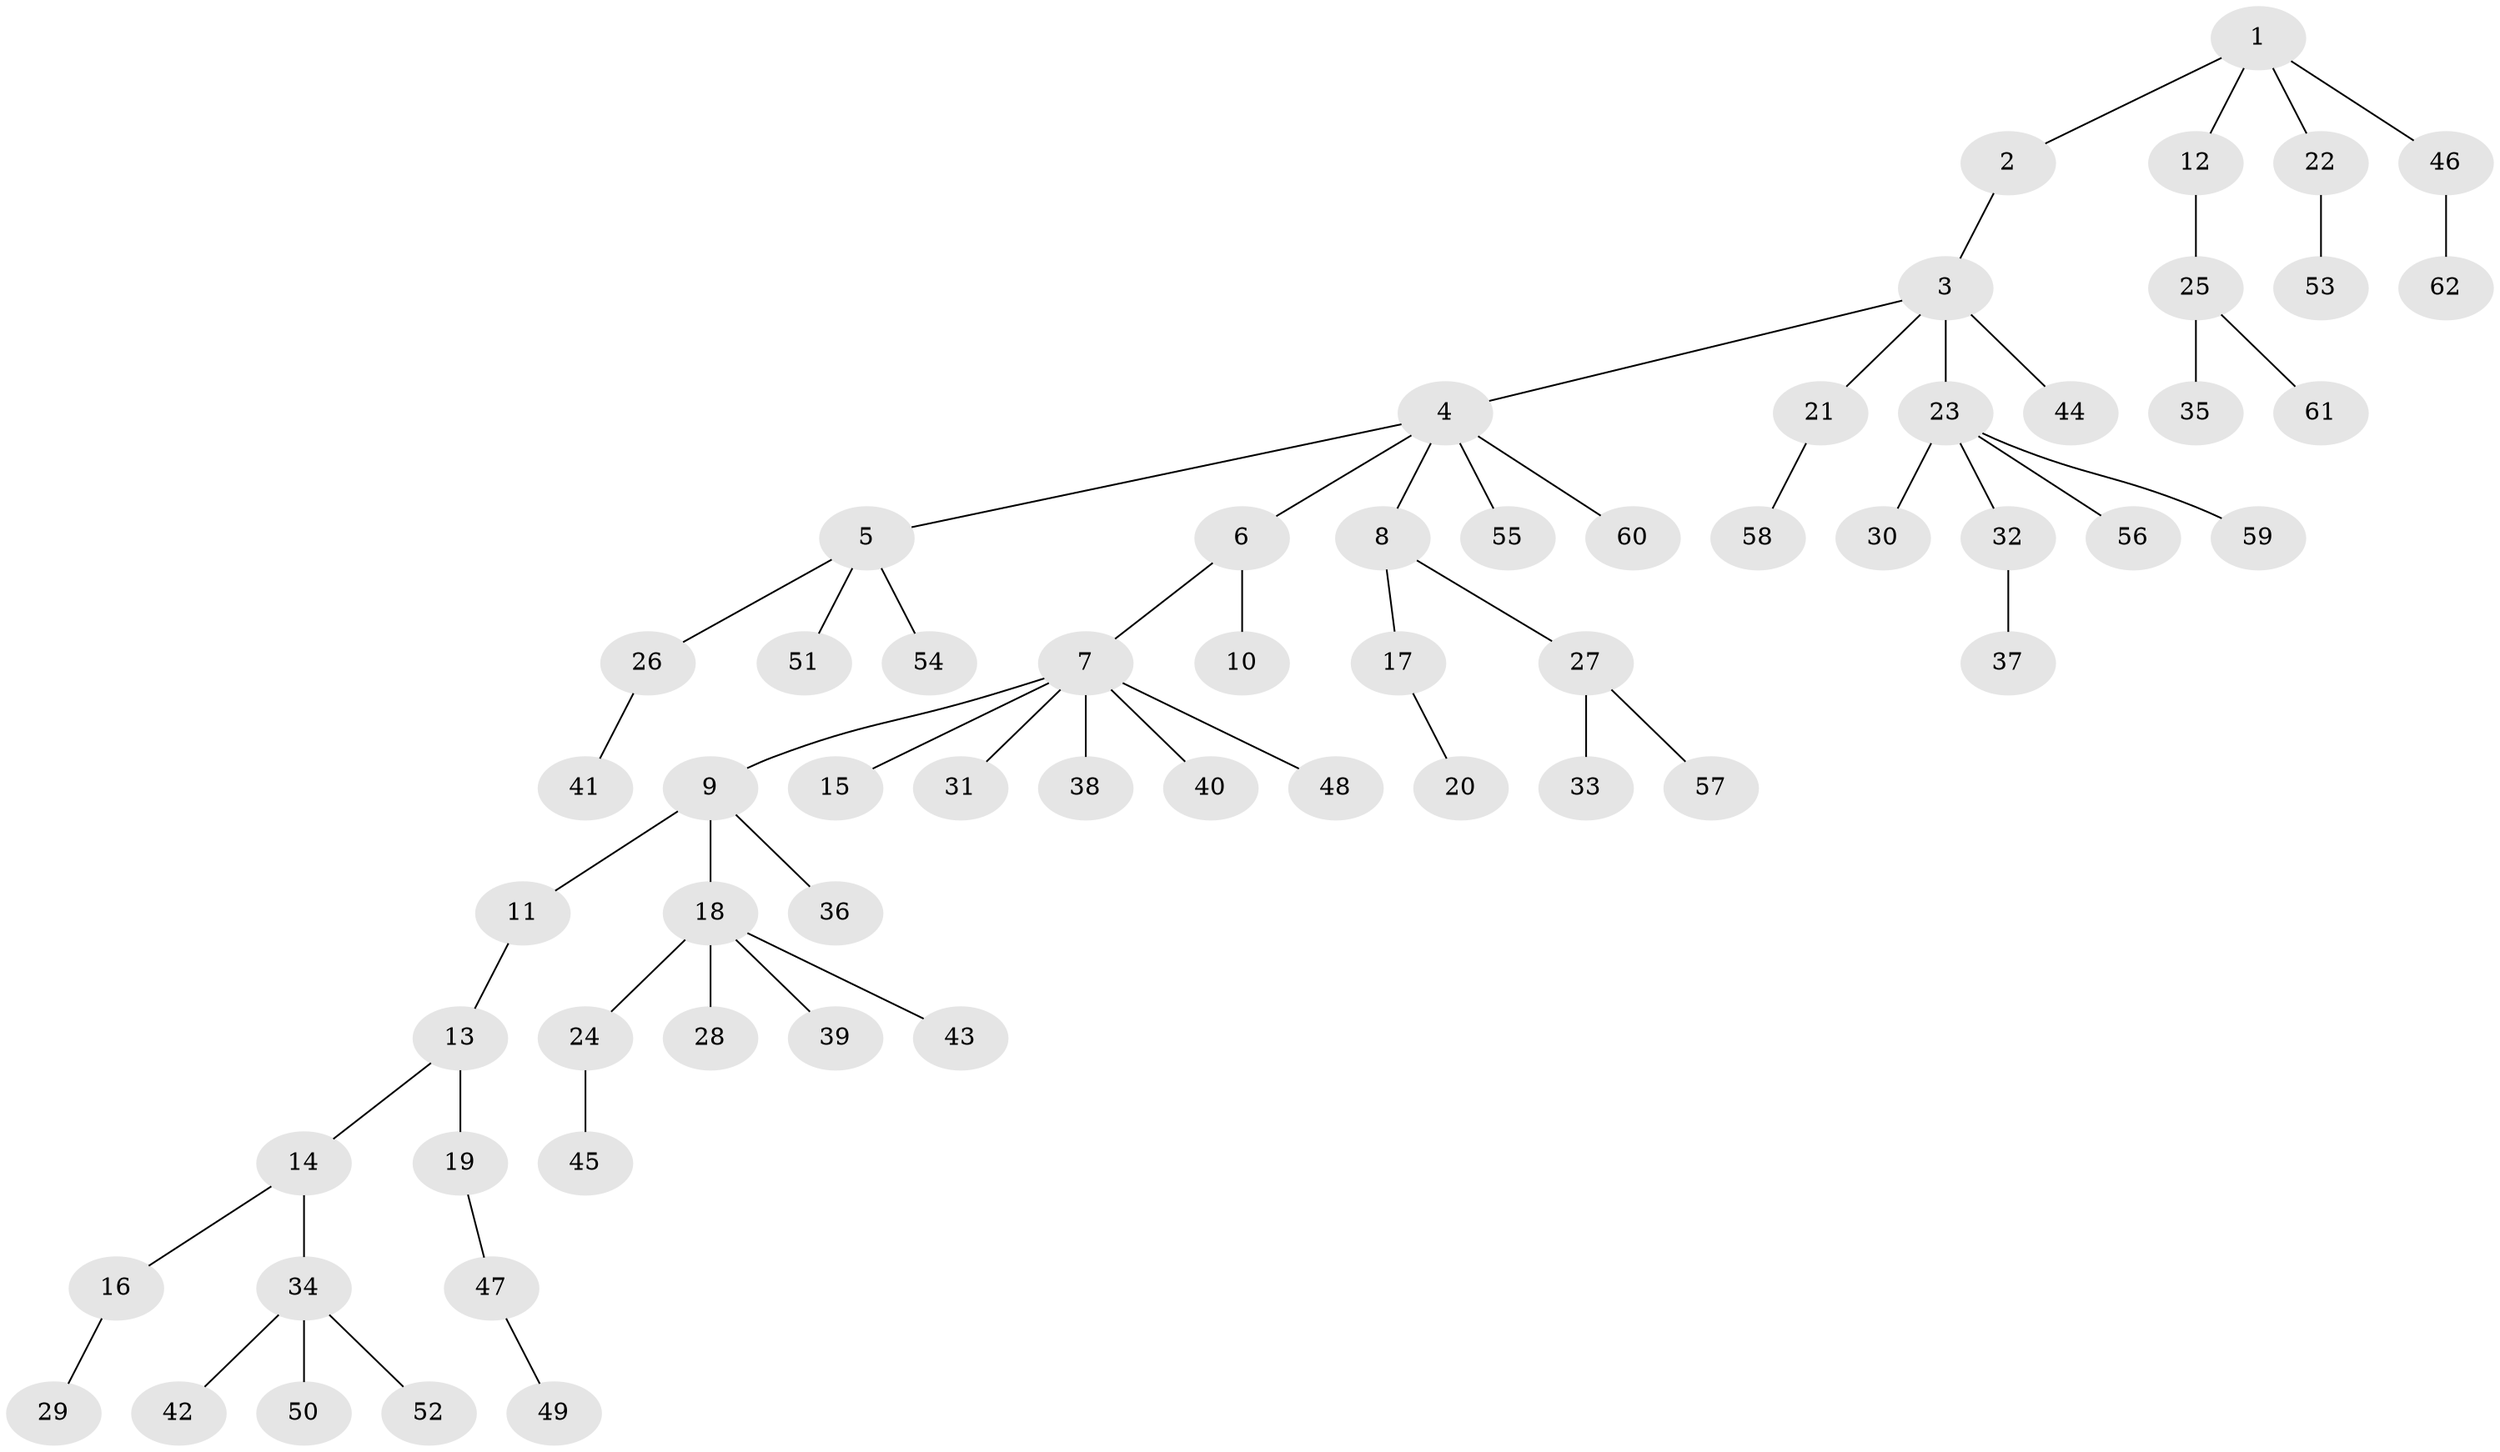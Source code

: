 // coarse degree distribution, {4: 0.13333333333333333, 5: 0.022222222222222223, 7: 0.022222222222222223, 6: 0.022222222222222223, 3: 0.044444444444444446, 1: 0.6222222222222222, 2: 0.13333333333333333}
// Generated by graph-tools (version 1.1) at 2025/52/02/27/25 19:52:10]
// undirected, 62 vertices, 61 edges
graph export_dot {
graph [start="1"]
  node [color=gray90,style=filled];
  1;
  2;
  3;
  4;
  5;
  6;
  7;
  8;
  9;
  10;
  11;
  12;
  13;
  14;
  15;
  16;
  17;
  18;
  19;
  20;
  21;
  22;
  23;
  24;
  25;
  26;
  27;
  28;
  29;
  30;
  31;
  32;
  33;
  34;
  35;
  36;
  37;
  38;
  39;
  40;
  41;
  42;
  43;
  44;
  45;
  46;
  47;
  48;
  49;
  50;
  51;
  52;
  53;
  54;
  55;
  56;
  57;
  58;
  59;
  60;
  61;
  62;
  1 -- 2;
  1 -- 12;
  1 -- 22;
  1 -- 46;
  2 -- 3;
  3 -- 4;
  3 -- 21;
  3 -- 23;
  3 -- 44;
  4 -- 5;
  4 -- 6;
  4 -- 8;
  4 -- 55;
  4 -- 60;
  5 -- 26;
  5 -- 51;
  5 -- 54;
  6 -- 7;
  6 -- 10;
  7 -- 9;
  7 -- 15;
  7 -- 31;
  7 -- 38;
  7 -- 40;
  7 -- 48;
  8 -- 17;
  8 -- 27;
  9 -- 11;
  9 -- 18;
  9 -- 36;
  11 -- 13;
  12 -- 25;
  13 -- 14;
  13 -- 19;
  14 -- 16;
  14 -- 34;
  16 -- 29;
  17 -- 20;
  18 -- 24;
  18 -- 28;
  18 -- 39;
  18 -- 43;
  19 -- 47;
  21 -- 58;
  22 -- 53;
  23 -- 30;
  23 -- 32;
  23 -- 56;
  23 -- 59;
  24 -- 45;
  25 -- 35;
  25 -- 61;
  26 -- 41;
  27 -- 33;
  27 -- 57;
  32 -- 37;
  34 -- 42;
  34 -- 50;
  34 -- 52;
  46 -- 62;
  47 -- 49;
}
